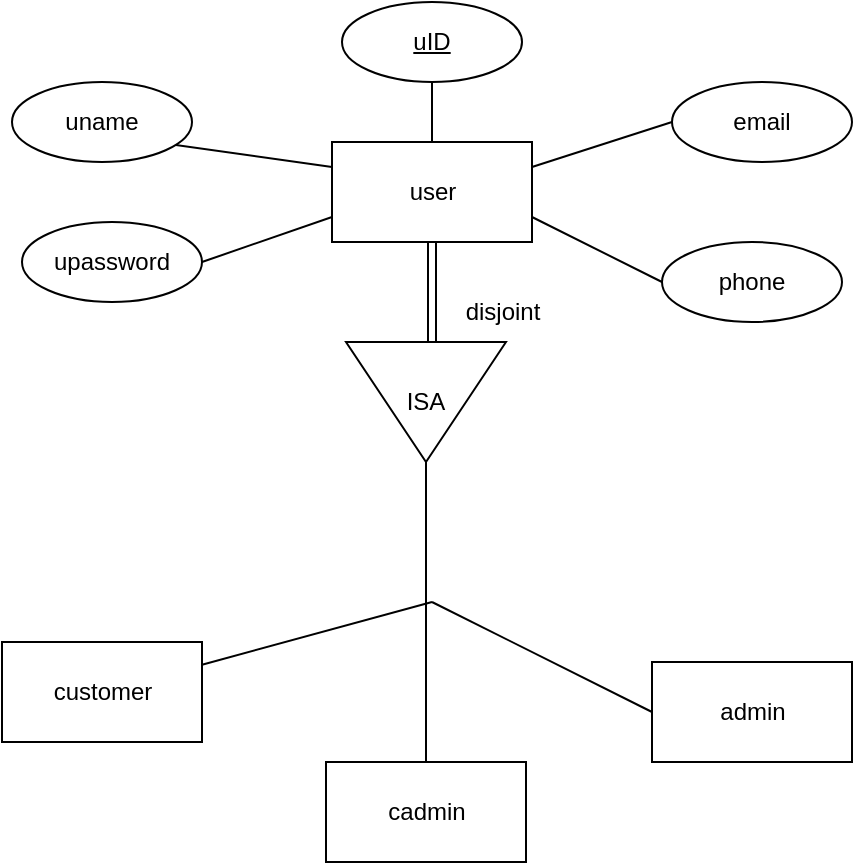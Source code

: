 <mxfile>
    <diagram id="CVzAn5YiXk4fZxN9HXiS" name="Page-1">
        <mxGraphModel dx="639" dy="520" grid="1" gridSize="10" guides="1" tooltips="1" connect="1" arrows="1" fold="1" page="1" pageScale="1" pageWidth="827" pageHeight="1169" math="0" shadow="0">
            <root>
                <mxCell id="0"/>
                <mxCell id="1" parent="0"/>
                <mxCell id="2" value="user" style="html=1;dashed=0;whitespace=wrap;" vertex="1" parent="1">
                    <mxGeometry x="505" y="140" width="100" height="50" as="geometry"/>
                </mxCell>
                <mxCell id="3" value="ISA" style="triangle;whiteSpace=wrap;html=1;direction=south;" vertex="1" parent="1">
                    <mxGeometry x="512" y="240" width="80" height="60" as="geometry"/>
                </mxCell>
                <mxCell id="4" value="cadmin" style="html=1;dashed=0;whitespace=wrap;" vertex="1" parent="1">
                    <mxGeometry x="502" y="450" width="100" height="50" as="geometry"/>
                </mxCell>
                <mxCell id="5" value="customer" style="html=1;dashed=0;whitespace=wrap;" vertex="1" parent="1">
                    <mxGeometry x="340" y="390" width="100" height="50" as="geometry"/>
                </mxCell>
                <mxCell id="6" value="admin" style="html=1;dashed=0;whitespace=wrap;" vertex="1" parent="1">
                    <mxGeometry x="665" y="400" width="100" height="50" as="geometry"/>
                </mxCell>
                <mxCell id="7" value="" style="endArrow=none;html=1;entryX=0;entryY=0.5;entryDx=0;entryDy=0;" edge="1" target="6" parent="1">
                    <mxGeometry width="50" height="50" relative="1" as="geometry">
                        <mxPoint x="555" y="370" as="sourcePoint"/>
                        <mxPoint x="715" y="360" as="targetPoint"/>
                    </mxGeometry>
                </mxCell>
                <mxCell id="8" value="" style="shape=link;html=1;exitX=0;exitY=0.5;exitDx=0;exitDy=0;entryX=0.5;entryY=1;entryDx=0;entryDy=0;" edge="1" target="2" parent="1">
                    <mxGeometry width="100" relative="1" as="geometry">
                        <mxPoint x="555" y="240" as="sourcePoint"/>
                        <mxPoint x="385" y="120" as="targetPoint"/>
                    </mxGeometry>
                </mxCell>
                <mxCell id="9" value="&lt;u&gt;uID&lt;/u&gt;" style="ellipse;whiteSpace=wrap;html=1;align=center;" vertex="1" parent="1">
                    <mxGeometry x="510" y="70" width="90" height="40" as="geometry"/>
                </mxCell>
                <mxCell id="10" value="" style="endArrow=none;html=1;exitX=0.5;exitY=0;exitDx=0;exitDy=0;entryX=0.5;entryY=1;entryDx=0;entryDy=0;" edge="1" source="2" target="9" parent="1">
                    <mxGeometry width="50" height="50" relative="1" as="geometry">
                        <mxPoint x="642.816" y="173.766" as="sourcePoint"/>
                        <mxPoint x="465" y="60" as="targetPoint"/>
                    </mxGeometry>
                </mxCell>
                <mxCell id="11" value="" style="endArrow=none;html=1;exitX=0;exitY=0.25;exitDx=0;exitDy=0;entryX=0;entryY=0.5;entryDx=0;entryDy=0;" edge="1" source="2" target="12" parent="1">
                    <mxGeometry width="50" height="50" relative="1" as="geometry">
                        <mxPoint x="707" y="230" as="sourcePoint"/>
                        <mxPoint x="777" y="180" as="targetPoint"/>
                    </mxGeometry>
                </mxCell>
                <mxCell id="12" value="uname" style="ellipse;whiteSpace=wrap;html=1;align=center;" vertex="1" parent="1">
                    <mxGeometry x="345" y="110" width="90" height="40" as="geometry"/>
                </mxCell>
                <mxCell id="13" value="upassword" style="ellipse;whiteSpace=wrap;html=1;align=center;" vertex="1" parent="1">
                    <mxGeometry x="350" y="180" width="90" height="40" as="geometry"/>
                </mxCell>
                <mxCell id="14" value="" style="endArrow=none;html=1;entryX=1;entryY=0.5;entryDx=0;entryDy=0;exitX=0;exitY=0.75;exitDx=0;exitDy=0;" edge="1" source="2" target="13" parent="1">
                    <mxGeometry width="50" height="50" relative="1" as="geometry">
                        <mxPoint x="605" y="190" as="sourcePoint"/>
                        <mxPoint x="675" y="160" as="targetPoint"/>
                    </mxGeometry>
                </mxCell>
                <mxCell id="15" value="email" style="ellipse;whiteSpace=wrap;html=1;align=center;" vertex="1" parent="1">
                    <mxGeometry x="675" y="110" width="90" height="40" as="geometry"/>
                </mxCell>
                <mxCell id="17" value="" style="endArrow=none;html=1;" edge="1" parent="1">
                    <mxGeometry width="50" height="50" relative="1" as="geometry">
                        <mxPoint x="552" y="300" as="sourcePoint"/>
                        <mxPoint x="552" y="450" as="targetPoint"/>
                    </mxGeometry>
                </mxCell>
                <mxCell id="18" value="" style="endArrow=none;html=1;" edge="1" source="5" parent="1">
                    <mxGeometry width="50" height="50" relative="1" as="geometry">
                        <mxPoint x="313" y="380" as="sourcePoint"/>
                        <mxPoint x="555" y="370" as="targetPoint"/>
                    </mxGeometry>
                </mxCell>
                <mxCell id="20" value="" style="endArrow=none;html=1;exitX=1;exitY=0.25;exitDx=0;exitDy=0;entryX=0;entryY=0.5;entryDx=0;entryDy=0;" edge="1" source="2" target="15" parent="1">
                    <mxGeometry width="50" height="50" relative="1" as="geometry">
                        <mxPoint x="565" y="150.0" as="sourcePoint"/>
                        <mxPoint x="565" y="120.0" as="targetPoint"/>
                    </mxGeometry>
                </mxCell>
                <mxCell id="21" value="phone" style="ellipse;whiteSpace=wrap;html=1;align=center;" vertex="1" parent="1">
                    <mxGeometry x="670" y="190" width="90" height="40" as="geometry"/>
                </mxCell>
                <mxCell id="22" value="" style="endArrow=none;html=1;exitX=1;exitY=0.75;exitDx=0;exitDy=0;entryX=0;entryY=0.5;entryDx=0;entryDy=0;" edge="1" source="2" target="21" parent="1">
                    <mxGeometry width="50" height="50" relative="1" as="geometry">
                        <mxPoint x="615" y="162.5" as="sourcePoint"/>
                        <mxPoint x="685" y="130.0" as="targetPoint"/>
                    </mxGeometry>
                </mxCell>
                <mxCell id="28" value="disjoint" style="text;html=1;align=center;verticalAlign=middle;resizable=0;points=[];autosize=1;strokeColor=none;fillColor=none;" vertex="1" parent="1">
                    <mxGeometry x="560" y="210" width="60" height="30" as="geometry"/>
                </mxCell>
            </root>
        </mxGraphModel>
    </diagram>
</mxfile>